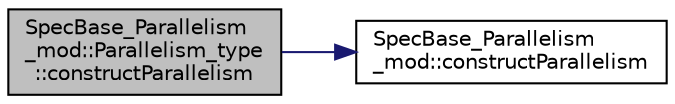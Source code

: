 digraph "SpecBase_Parallelism_mod::Parallelism_type::constructParallelism"
{
 // LATEX_PDF_SIZE
  edge [fontname="Helvetica",fontsize="10",labelfontname="Helvetica",labelfontsize="10"];
  node [fontname="Helvetica",fontsize="10",shape=record];
  rankdir="LR";
  Node1 [label="SpecBase_Parallelism\l_mod::Parallelism_type\l::constructParallelism",height=0.2,width=0.4,color="black", fillcolor="grey75", style="filled", fontcolor="black",tooltip=" "];
  Node1 -> Node2 [color="midnightblue",fontsize="10",style="solid",fontname="Helvetica"];
  Node2 [label="SpecBase_Parallelism\l_mod::constructParallelism",height=0.2,width=0.4,color="black", fillcolor="white", style="filled",URL="$namespaceSpecBase__Parallelism__mod.html#ae3b2cfb7c19a77597fada2ebc84fdebb",tooltip=" "];
}

